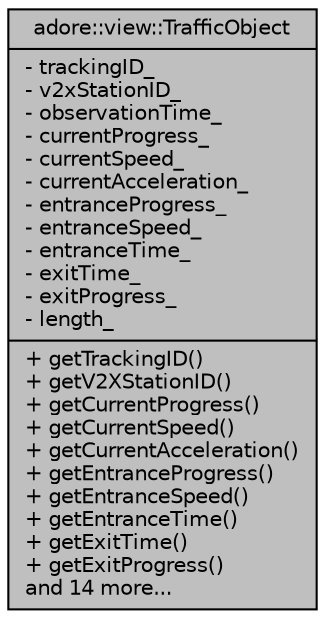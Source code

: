 digraph "adore::view::TrafficObject"
{
 // LATEX_PDF_SIZE
  edge [fontname="Helvetica",fontsize="10",labelfontname="Helvetica",labelfontsize="10"];
  node [fontname="Helvetica",fontsize="10",shape=record];
  Node1 [label="{adore::view::TrafficObject\n|- trackingID_\l- v2xStationID_\l- observationTime_\l- currentProgress_\l- currentSpeed_\l- currentAcceleration_\l- entranceProgress_\l- entranceSpeed_\l- entranceTime_\l- exitTime_\l- exitProgress_\l- length_\l|+ getTrackingID()\l+ getV2XStationID()\l+ getCurrentProgress()\l+ getCurrentSpeed()\l+ getCurrentAcceleration()\l+ getEntranceProgress()\l+ getEntranceSpeed()\l+ getEntranceTime()\l+ getExitTime()\l+ getExitProgress()\land 14 more...\l}",height=0.2,width=0.4,color="black", fillcolor="grey75", style="filled", fontcolor="black",tooltip=" "];
}
